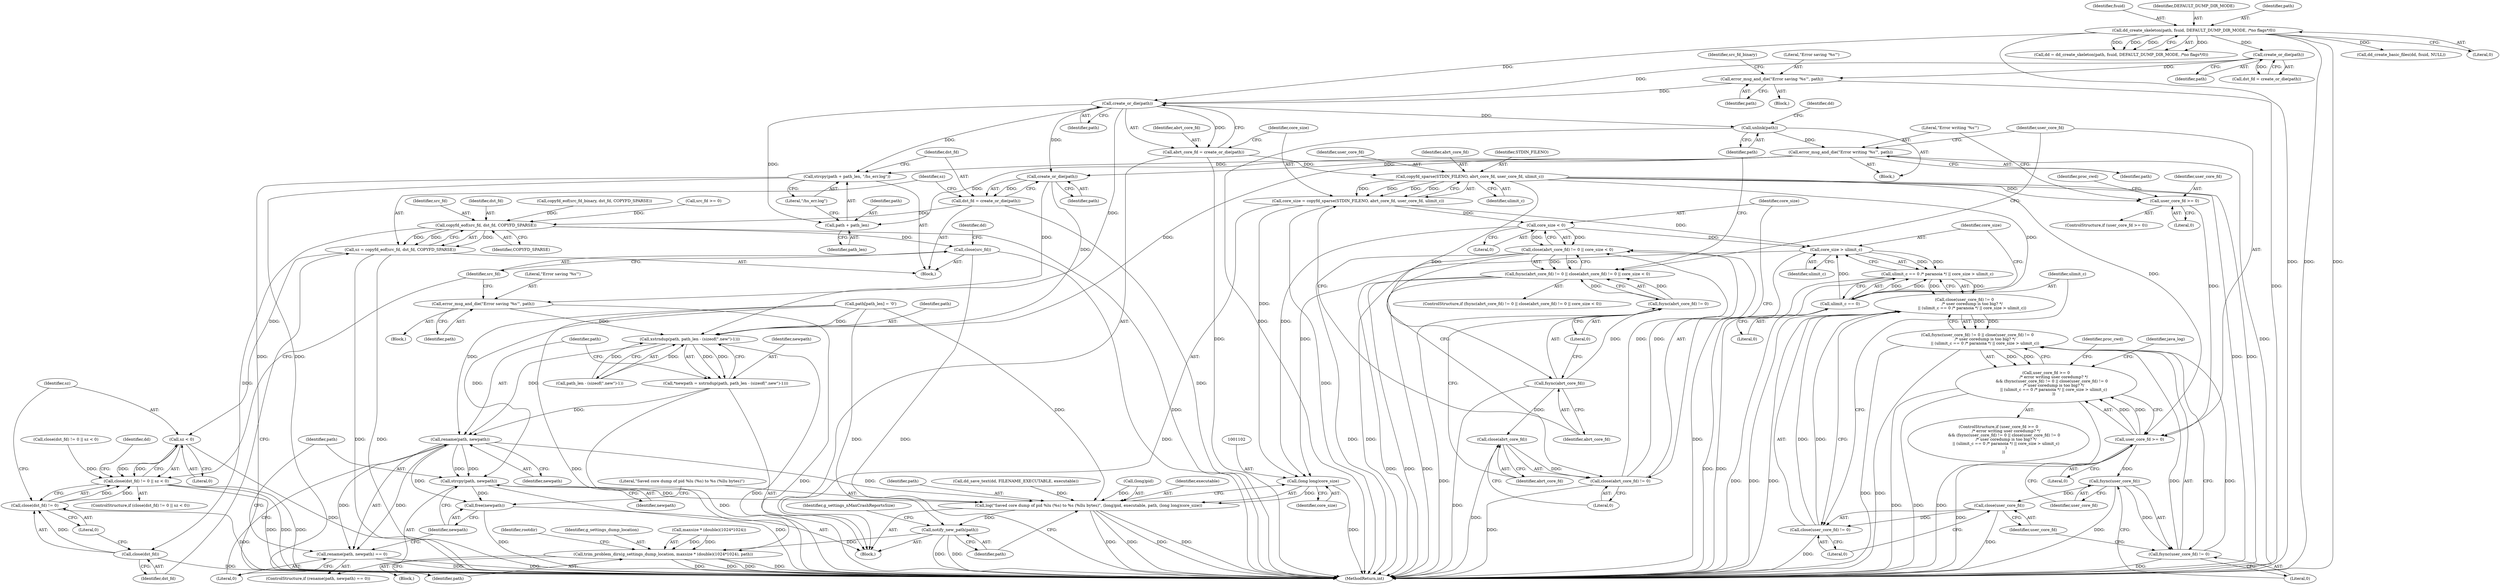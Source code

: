 digraph "0_abrt_8939398b82006ba1fec4ed491339fc075f43fc7c_1@API" {
"1000918" [label="(Call,create_or_die(path))"];
"1000643" [label="(Call,dd_create_skeleton(path, fsuid, DEFAULT_DUMP_DIR_MODE, /*no flags*/0))"];
"1000884" [label="(Call,create_or_die(path))"];
"1000910" [label="(Call,error_msg_and_die(\"Error saving '%s'\", path))"];
"1000916" [label="(Call,abrt_core_fd = create_or_die(path))"];
"1000923" [label="(Call,copyfd_sparse(STDIN_FILENO, abrt_core_fd, user_core_fd, ulimit_c))"];
"1000921" [label="(Call,core_size = copyfd_sparse(STDIN_FILENO, abrt_core_fd, user_core_fd, ulimit_c))"];
"1000939" [label="(Call,core_size < 0)"];
"1000934" [label="(Call,close(abrt_core_fd) != 0 || core_size < 0)"];
"1000929" [label="(Call,fsync(abrt_core_fd) != 0 || close(abrt_core_fd) != 0 || core_size < 0)"];
"1000978" [label="(Call,core_size > ulimit_c)"];
"1000974" [label="(Call,ulimit_c == 0 /* paranoia */ || core_size > ulimit_c)"];
"1000969" [label="(Call,close(user_core_fd) != 0\n            /* user coredump is too big? */\n            || (ulimit_c == 0 /* paranoia */ || core_size > ulimit_c))"];
"1000964" [label="(Call,fsync(user_core_fd) != 0 || close(user_core_fd) != 0\n            /* user coredump is too big? */\n            || (ulimit_c == 0 /* paranoia */ || core_size > ulimit_c))"];
"1000960" [label="(Call,user_core_fd >= 0\n            /* error writing user coredump? */\n         && (fsync(user_core_fd) != 0 || close(user_core_fd) != 0\n            /* user coredump is too big? */\n            || (ulimit_c == 0 /* paranoia */ || core_size > ulimit_c)\n            ))"];
"1001101" [label="(Call,(long long)core_size)"];
"1001094" [label="(Call,log(\"Saved core dump of pid %lu (%s) to %s (%llu bytes)\", (long)pid, executable, path, (long long)core_size))"];
"1001104" [label="(Call,notify_new_path(path))"];
"1001122" [label="(Call,trim_problem_dirs(g_settings_dump_location, maxsize * (double)(1024*1024), path))"];
"1000931" [label="(Call,fsync(abrt_core_fd))"];
"1000930" [label="(Call,fsync(abrt_core_fd) != 0)"];
"1000936" [label="(Call,close(abrt_core_fd))"];
"1000935" [label="(Call,close(abrt_core_fd) != 0)"];
"1000948" [label="(Call,user_core_fd >= 0)"];
"1000961" [label="(Call,user_core_fd >= 0)"];
"1000966" [label="(Call,fsync(user_core_fd))"];
"1000965" [label="(Call,fsync(user_core_fd) != 0)"];
"1000971" [label="(Call,close(user_core_fd))"];
"1000970" [label="(Call,close(user_core_fd) != 0)"];
"1000975" [label="(Call,ulimit_c == 0)"];
"1000943" [label="(Call,unlink(path))"];
"1000956" [label="(Call,error_msg_and_die(\"Error writing '%s'\", path))"];
"1001029" [label="(Call,strcpy(path + path_len, \"/hs_err.log\"))"];
"1001030" [label="(Call,path + path_len)"];
"1001037" [label="(Call,create_or_die(path))"];
"1001035" [label="(Call,dst_fd = create_or_die(path))"];
"1001042" [label="(Call,copyfd_eof(src_fd, dst_fd, COPYFD_SPARSE))"];
"1001040" [label="(Call,sz = copyfd_eof(src_fd, dst_fd, COPYFD_SPARSE))"];
"1001052" [label="(Call,sz < 0)"];
"1001047" [label="(Call,close(dst_fd) != 0 || sz < 0)"];
"1001049" [label="(Call,close(dst_fd))"];
"1001048" [label="(Call,close(dst_fd) != 0)"];
"1001061" [label="(Call,close(src_fd))"];
"1001058" [label="(Call,error_msg_and_die(\"Error saving '%s'\", path))"];
"1001075" [label="(Call,xstrndup(path, path_len - (sizeof(\".new\")-1)))"];
"1001073" [label="(Call,*newpath = xstrndup(path, path_len - (sizeof(\".new\")-1)))"];
"1001085" [label="(Call,rename(path, newpath))"];
"1001084" [label="(Call,rename(path, newpath) == 0)"];
"1001089" [label="(Call,strcpy(path, newpath))"];
"1001092" [label="(Call,free(newpath))"];
"1000884" [label="(Call,create_or_die(path))"];
"1000948" [label="(Call,user_core_fd >= 0)"];
"1000949" [label="(Identifier,user_core_fd)"];
"1001058" [label="(Call,error_msg_and_die(\"Error saving '%s'\", path))"];
"1001092" [label="(Call,free(newpath))"];
"1000978" [label="(Call,core_size > ulimit_c)"];
"1000963" [label="(Literal,0)"];
"1000980" [label="(Identifier,ulimit_c)"];
"1000935" [label="(Call,close(abrt_core_fd) != 0)"];
"1000933" [label="(Literal,0)"];
"1000641" [label="(Call,dd = dd_create_skeleton(path, fsuid, DEFAULT_DUMP_DIR_MODE, /*no flags*/0))"];
"1000938" [label="(Literal,0)"];
"1001051" [label="(Literal,0)"];
"1001228" [label="(MethodReturn,int)"];
"1001103" [label="(Identifier,core_size)"];
"1000650" [label="(Block,)"];
"1001036" [label="(Identifier,dst_fd)"];
"1000882" [label="(Call,dst_fd = create_or_die(path))"];
"1001028" [label="(Block,)"];
"1000964" [label="(Call,fsync(user_core_fd) != 0 || close(user_core_fd) != 0\n            /* user coredump is too big? */\n            || (ulimit_c == 0 /* paranoia */ || core_size > ulimit_c))"];
"1001083" [label="(ControlStructure,if (rename(path, newpath) == 0))"];
"1000975" [label="(Call,ulimit_c == 0)"];
"1000976" [label="(Identifier,ulimit_c)"];
"1001099" [label="(Identifier,executable)"];
"1001053" [label="(Identifier,sz)"];
"1000962" [label="(Identifier,user_core_fd)"];
"1001049" [label="(Call,close(dst_fd))"];
"1000645" [label="(Identifier,fsuid)"];
"1000940" [label="(Identifier,core_size)"];
"1001091" [label="(Identifier,newpath)"];
"1000968" [label="(Literal,0)"];
"1001088" [label="(Literal,0)"];
"1000917" [label="(Identifier,abrt_core_fd)"];
"1001073" [label="(Call,*newpath = xstrndup(path, path_len - (sizeof(\".new\")-1)))"];
"1001087" [label="(Identifier,newpath)"];
"1000971" [label="(Call,close(user_core_fd))"];
"1000967" [label="(Identifier,user_core_fd)"];
"1001131" [label="(Identifier,path)"];
"1001025" [label="(Call,src_fd >= 0)"];
"1000929" [label="(Call,fsync(abrt_core_fd) != 0 || close(abrt_core_fd) != 0 || core_size < 0)"];
"1000960" [label="(Call,user_core_fd >= 0\n            /* error writing user coredump? */\n         && (fsync(user_core_fd) != 0 || close(user_core_fd) != 0\n            /* user coredump is too big? */\n            || (ulimit_c == 0 /* paranoia */ || core_size > ulimit_c)\n            ))"];
"1000922" [label="(Identifier,core_size)"];
"1000956" [label="(Call,error_msg_and_die(\"Error writing '%s'\", path))"];
"1001076" [label="(Identifier,path)"];
"1000931" [label="(Call,fsync(abrt_core_fd))"];
"1001055" [label="(Block,)"];
"1000969" [label="(Call,close(user_core_fd) != 0\n            /* user coredump is too big? */\n            || (ulimit_c == 0 /* paranoia */ || core_size > ulimit_c))"];
"1001041" [label="(Identifier,sz)"];
"1000656" [label="(Call,dd_create_basic_files(dd, fsuid, NULL))"];
"1001074" [label="(Identifier,newpath)"];
"1001059" [label="(Literal,\"Error saving '%s'\")"];
"1001096" [label="(Call,(long)pid)"];
"1001042" [label="(Call,copyfd_eof(src_fd, dst_fd, COPYFD_SPARSE))"];
"1001050" [label="(Identifier,dst_fd)"];
"1000950" [label="(Literal,0)"];
"1001133" [label="(Identifier,rootdir)"];
"1001077" [label="(Call,path_len - (sizeof(\".new\")-1))"];
"1000930" [label="(Call,fsync(abrt_core_fd) != 0)"];
"1001100" [label="(Identifier,path)"];
"1000961" [label="(Call,user_core_fd >= 0)"];
"1001044" [label="(Identifier,dst_fd)"];
"1000947" [label="(ControlStructure,if (user_core_fd >= 0))"];
"1001067" [label="(Call,path[path_len] = '\0')"];
"1001064" [label="(Identifier,dd)"];
"1000914" [label="(Identifier,src_fd_binary)"];
"1000918" [label="(Call,create_or_die(path))"];
"1001031" [label="(Identifier,path)"];
"1000899" [label="(Call,close(dst_fd) != 0 || sz < 0)"];
"1000926" [label="(Identifier,user_core_fd)"];
"1001048" [label="(Call,close(dst_fd) != 0)"];
"1000646" [label="(Identifier,DEFAULT_DUMP_DIR_MODE)"];
"1001090" [label="(Identifier,path)"];
"1000934" [label="(Call,close(abrt_core_fd) != 0 || core_size < 0)"];
"1001038" [label="(Identifier,path)"];
"1000941" [label="(Literal,0)"];
"1001045" [label="(Identifier,COPYFD_SPARSE)"];
"1001047" [label="(Call,close(dst_fd) != 0 || sz < 0)"];
"1001089" [label="(Call,strcpy(path, newpath))"];
"1000889" [label="(Call,copyfd_eof(src_fd_binary, dst_fd, COPYFD_SPARSE))"];
"1000921" [label="(Call,core_size = copyfd_sparse(STDIN_FILENO, abrt_core_fd, user_core_fd, ulimit_c))"];
"1001062" [label="(Identifier,src_fd)"];
"1001094" [label="(Call,log(\"Saved core dump of pid %lu (%s) to %s (%llu bytes)\", (long)pid, executable, path, (long long)core_size))"];
"1000939" [label="(Call,core_size < 0)"];
"1001108" [label="(Identifier,g_settings_nMaxCrashReportsSize)"];
"1000973" [label="(Literal,0)"];
"1001084" [label="(Call,rename(path, newpath) == 0)"];
"1001122" [label="(Call,trim_problem_dirs(g_settings_dump_location, maxsize * (double)(1024*1024), path))"];
"1000979" [label="(Identifier,core_size)"];
"1000957" [label="(Literal,\"Error writing '%s'\")"];
"1001061" [label="(Call,close(src_fd))"];
"1001057" [label="(Identifier,dd)"];
"1000928" [label="(ControlStructure,if (fsync(abrt_core_fd) != 0 || close(abrt_core_fd) != 0 || core_size < 0))"];
"1001085" [label="(Call,rename(path, newpath))"];
"1001033" [label="(Literal,\"/hs_err.log\")"];
"1000943" [label="(Call,unlink(path))"];
"1001043" [label="(Identifier,src_fd)"];
"1000925" [label="(Identifier,abrt_core_fd)"];
"1000791" [label="(Call,dd_save_text(dd, FILENAME_EXECUTABLE, executable))"];
"1000927" [label="(Identifier,ulimit_c)"];
"1001086" [label="(Identifier,path)"];
"1001093" [label="(Identifier,newpath)"];
"1000984" [label="(Identifier,proc_cwd)"];
"1000958" [label="(Identifier,path)"];
"1001040" [label="(Call,sz = copyfd_eof(src_fd, dst_fd, COPYFD_SPARSE))"];
"1000919" [label="(Identifier,path)"];
"1000944" [label="(Identifier,path)"];
"1001054" [label="(Literal,0)"];
"1001101" [label="(Call,(long long)core_size)"];
"1000965" [label="(Call,fsync(user_core_fd) != 0)"];
"1000970" [label="(Call,close(user_core_fd) != 0)"];
"1001105" [label="(Identifier,path)"];
"1001029" [label="(Call,strcpy(path + path_len, \"/hs_err.log\"))"];
"1000924" [label="(Identifier,STDIN_FILENO)"];
"1001110" [label="(Block,)"];
"1000911" [label="(Literal,\"Error saving '%s'\")"];
"1001046" [label="(ControlStructure,if (close(dst_fd) != 0 || sz < 0))"];
"1000916" [label="(Call,abrt_core_fd = create_or_die(path))"];
"1000972" [label="(Identifier,user_core_fd)"];
"1000977" [label="(Literal,0)"];
"1000932" [label="(Identifier,abrt_core_fd)"];
"1001123" [label="(Identifier,g_settings_dump_location)"];
"1000647" [label="(Literal,0)"];
"1001037" [label="(Call,create_or_die(path))"];
"1000937" [label="(Identifier,abrt_core_fd)"];
"1000644" [label="(Identifier,path)"];
"1001104" [label="(Call,notify_new_path(path))"];
"1000885" [label="(Identifier,path)"];
"1000910" [label="(Call,error_msg_and_die(\"Error saving '%s'\", path))"];
"1001030" [label="(Call,path + path_len)"];
"1000974" [label="(Call,ulimit_c == 0 /* paranoia */ || core_size > ulimit_c)"];
"1001032" [label="(Identifier,path_len)"];
"1000912" [label="(Identifier,path)"];
"1000643" [label="(Call,dd_create_skeleton(path, fsuid, DEFAULT_DUMP_DIR_MODE, /*no flags*/0))"];
"1001052" [label="(Call,sz < 0)"];
"1001035" [label="(Call,dst_fd = create_or_die(path))"];
"1001095" [label="(Literal,\"Saved core dump of pid %lu (%s) to %s (%llu bytes)\")"];
"1000966" [label="(Call,fsync(user_core_fd))"];
"1001075" [label="(Call,xstrndup(path, path_len - (sizeof(\".new\")-1)))"];
"1000946" [label="(Identifier,dd)"];
"1000907" [label="(Block,)"];
"1001124" [label="(Call,maxsize * (double)(1024*1024))"];
"1000923" [label="(Call,copyfd_sparse(STDIN_FILENO, abrt_core_fd, user_core_fd, ulimit_c))"];
"1000990" [label="(Identifier,java_log)"];
"1000942" [label="(Block,)"];
"1001060" [label="(Identifier,path)"];
"1000959" [label="(ControlStructure,if (user_core_fd >= 0\n            /* error writing user coredump? */\n         && (fsync(user_core_fd) != 0 || close(user_core_fd) != 0\n            /* user coredump is too big? */\n            || (ulimit_c == 0 /* paranoia */ || core_size > ulimit_c)\n            )\n        ))"];
"1000953" [label="(Identifier,proc_cwd)"];
"1000936" [label="(Call,close(abrt_core_fd))"];
"1000918" -> "1000916"  [label="AST: "];
"1000918" -> "1000919"  [label="CFG: "];
"1000919" -> "1000918"  [label="AST: "];
"1000916" -> "1000918"  [label="CFG: "];
"1000918" -> "1000916"  [label="DDG: "];
"1000643" -> "1000918"  [label="DDG: "];
"1000884" -> "1000918"  [label="DDG: "];
"1000910" -> "1000918"  [label="DDG: "];
"1000918" -> "1000943"  [label="DDG: "];
"1000918" -> "1001029"  [label="DDG: "];
"1000918" -> "1001030"  [label="DDG: "];
"1000918" -> "1001037"  [label="DDG: "];
"1000918" -> "1001075"  [label="DDG: "];
"1000643" -> "1000641"  [label="AST: "];
"1000643" -> "1000647"  [label="CFG: "];
"1000644" -> "1000643"  [label="AST: "];
"1000645" -> "1000643"  [label="AST: "];
"1000646" -> "1000643"  [label="AST: "];
"1000647" -> "1000643"  [label="AST: "];
"1000641" -> "1000643"  [label="CFG: "];
"1000643" -> "1001228"  [label="DDG: "];
"1000643" -> "1001228"  [label="DDG: "];
"1000643" -> "1001228"  [label="DDG: "];
"1000643" -> "1000641"  [label="DDG: "];
"1000643" -> "1000641"  [label="DDG: "];
"1000643" -> "1000641"  [label="DDG: "];
"1000643" -> "1000641"  [label="DDG: "];
"1000643" -> "1000656"  [label="DDG: "];
"1000643" -> "1000884"  [label="DDG: "];
"1000884" -> "1000882"  [label="AST: "];
"1000884" -> "1000885"  [label="CFG: "];
"1000885" -> "1000884"  [label="AST: "];
"1000882" -> "1000884"  [label="CFG: "];
"1000884" -> "1000882"  [label="DDG: "];
"1000884" -> "1000910"  [label="DDG: "];
"1000910" -> "1000907"  [label="AST: "];
"1000910" -> "1000912"  [label="CFG: "];
"1000911" -> "1000910"  [label="AST: "];
"1000912" -> "1000910"  [label="AST: "];
"1000914" -> "1000910"  [label="CFG: "];
"1000910" -> "1001228"  [label="DDG: "];
"1000916" -> "1000650"  [label="AST: "];
"1000917" -> "1000916"  [label="AST: "];
"1000922" -> "1000916"  [label="CFG: "];
"1000916" -> "1001228"  [label="DDG: "];
"1000916" -> "1000923"  [label="DDG: "];
"1000923" -> "1000921"  [label="AST: "];
"1000923" -> "1000927"  [label="CFG: "];
"1000924" -> "1000923"  [label="AST: "];
"1000925" -> "1000923"  [label="AST: "];
"1000926" -> "1000923"  [label="AST: "];
"1000927" -> "1000923"  [label="AST: "];
"1000921" -> "1000923"  [label="CFG: "];
"1000923" -> "1001228"  [label="DDG: "];
"1000923" -> "1001228"  [label="DDG: "];
"1000923" -> "1000921"  [label="DDG: "];
"1000923" -> "1000921"  [label="DDG: "];
"1000923" -> "1000921"  [label="DDG: "];
"1000923" -> "1000921"  [label="DDG: "];
"1000923" -> "1000931"  [label="DDG: "];
"1000923" -> "1000948"  [label="DDG: "];
"1000923" -> "1000961"  [label="DDG: "];
"1000923" -> "1000975"  [label="DDG: "];
"1000921" -> "1000650"  [label="AST: "];
"1000922" -> "1000921"  [label="AST: "];
"1000932" -> "1000921"  [label="CFG: "];
"1000921" -> "1001228"  [label="DDG: "];
"1000921" -> "1000939"  [label="DDG: "];
"1000921" -> "1000978"  [label="DDG: "];
"1000921" -> "1001101"  [label="DDG: "];
"1000939" -> "1000934"  [label="AST: "];
"1000939" -> "1000941"  [label="CFG: "];
"1000940" -> "1000939"  [label="AST: "];
"1000941" -> "1000939"  [label="AST: "];
"1000934" -> "1000939"  [label="CFG: "];
"1000939" -> "1000934"  [label="DDG: "];
"1000939" -> "1000934"  [label="DDG: "];
"1000939" -> "1000978"  [label="DDG: "];
"1000939" -> "1001101"  [label="DDG: "];
"1000934" -> "1000929"  [label="AST: "];
"1000934" -> "1000935"  [label="CFG: "];
"1000935" -> "1000934"  [label="AST: "];
"1000929" -> "1000934"  [label="CFG: "];
"1000934" -> "1001228"  [label="DDG: "];
"1000934" -> "1001228"  [label="DDG: "];
"1000934" -> "1000929"  [label="DDG: "];
"1000934" -> "1000929"  [label="DDG: "];
"1000935" -> "1000934"  [label="DDG: "];
"1000935" -> "1000934"  [label="DDG: "];
"1000929" -> "1000928"  [label="AST: "];
"1000929" -> "1000930"  [label="CFG: "];
"1000930" -> "1000929"  [label="AST: "];
"1000944" -> "1000929"  [label="CFG: "];
"1000962" -> "1000929"  [label="CFG: "];
"1000929" -> "1001228"  [label="DDG: "];
"1000929" -> "1001228"  [label="DDG: "];
"1000929" -> "1001228"  [label="DDG: "];
"1000930" -> "1000929"  [label="DDG: "];
"1000930" -> "1000929"  [label="DDG: "];
"1000978" -> "1000974"  [label="AST: "];
"1000978" -> "1000980"  [label="CFG: "];
"1000979" -> "1000978"  [label="AST: "];
"1000980" -> "1000978"  [label="AST: "];
"1000974" -> "1000978"  [label="CFG: "];
"1000978" -> "1001228"  [label="DDG: "];
"1000978" -> "1000974"  [label="DDG: "];
"1000978" -> "1000974"  [label="DDG: "];
"1000975" -> "1000978"  [label="DDG: "];
"1000978" -> "1001101"  [label="DDG: "];
"1000974" -> "1000969"  [label="AST: "];
"1000974" -> "1000975"  [label="CFG: "];
"1000975" -> "1000974"  [label="AST: "];
"1000969" -> "1000974"  [label="CFG: "];
"1000974" -> "1001228"  [label="DDG: "];
"1000974" -> "1001228"  [label="DDG: "];
"1000974" -> "1000969"  [label="DDG: "];
"1000974" -> "1000969"  [label="DDG: "];
"1000975" -> "1000974"  [label="DDG: "];
"1000975" -> "1000974"  [label="DDG: "];
"1000969" -> "1000964"  [label="AST: "];
"1000969" -> "1000970"  [label="CFG: "];
"1000970" -> "1000969"  [label="AST: "];
"1000964" -> "1000969"  [label="CFG: "];
"1000969" -> "1001228"  [label="DDG: "];
"1000969" -> "1001228"  [label="DDG: "];
"1000969" -> "1000964"  [label="DDG: "];
"1000969" -> "1000964"  [label="DDG: "];
"1000970" -> "1000969"  [label="DDG: "];
"1000970" -> "1000969"  [label="DDG: "];
"1000964" -> "1000960"  [label="AST: "];
"1000964" -> "1000965"  [label="CFG: "];
"1000965" -> "1000964"  [label="AST: "];
"1000960" -> "1000964"  [label="CFG: "];
"1000964" -> "1001228"  [label="DDG: "];
"1000964" -> "1001228"  [label="DDG: "];
"1000964" -> "1000960"  [label="DDG: "];
"1000964" -> "1000960"  [label="DDG: "];
"1000965" -> "1000964"  [label="DDG: "];
"1000965" -> "1000964"  [label="DDG: "];
"1000960" -> "1000959"  [label="AST: "];
"1000960" -> "1000961"  [label="CFG: "];
"1000961" -> "1000960"  [label="AST: "];
"1000984" -> "1000960"  [label="CFG: "];
"1000990" -> "1000960"  [label="CFG: "];
"1000960" -> "1001228"  [label="DDG: "];
"1000960" -> "1001228"  [label="DDG: "];
"1000960" -> "1001228"  [label="DDG: "];
"1000961" -> "1000960"  [label="DDG: "];
"1000961" -> "1000960"  [label="DDG: "];
"1001101" -> "1001094"  [label="AST: "];
"1001101" -> "1001103"  [label="CFG: "];
"1001102" -> "1001101"  [label="AST: "];
"1001103" -> "1001101"  [label="AST: "];
"1001094" -> "1001101"  [label="CFG: "];
"1001101" -> "1001228"  [label="DDG: "];
"1001101" -> "1001094"  [label="DDG: "];
"1001094" -> "1000650"  [label="AST: "];
"1001095" -> "1001094"  [label="AST: "];
"1001096" -> "1001094"  [label="AST: "];
"1001099" -> "1001094"  [label="AST: "];
"1001100" -> "1001094"  [label="AST: "];
"1001105" -> "1001094"  [label="CFG: "];
"1001094" -> "1001228"  [label="DDG: "];
"1001094" -> "1001228"  [label="DDG: "];
"1001094" -> "1001228"  [label="DDG: "];
"1001094" -> "1001228"  [label="DDG: "];
"1001096" -> "1001094"  [label="DDG: "];
"1000791" -> "1001094"  [label="DDG: "];
"1001085" -> "1001094"  [label="DDG: "];
"1001067" -> "1001094"  [label="DDG: "];
"1001089" -> "1001094"  [label="DDG: "];
"1001094" -> "1001104"  [label="DDG: "];
"1001104" -> "1000650"  [label="AST: "];
"1001104" -> "1001105"  [label="CFG: "];
"1001105" -> "1001104"  [label="AST: "];
"1001108" -> "1001104"  [label="CFG: "];
"1001104" -> "1001228"  [label="DDG: "];
"1001104" -> "1001228"  [label="DDG: "];
"1001067" -> "1001104"  [label="DDG: "];
"1001104" -> "1001122"  [label="DDG: "];
"1001122" -> "1001110"  [label="AST: "];
"1001122" -> "1001131"  [label="CFG: "];
"1001123" -> "1001122"  [label="AST: "];
"1001124" -> "1001122"  [label="AST: "];
"1001131" -> "1001122"  [label="AST: "];
"1001133" -> "1001122"  [label="CFG: "];
"1001122" -> "1001228"  [label="DDG: "];
"1001122" -> "1001228"  [label="DDG: "];
"1001122" -> "1001228"  [label="DDG: "];
"1001122" -> "1001228"  [label="DDG: "];
"1001124" -> "1001122"  [label="DDG: "];
"1001124" -> "1001122"  [label="DDG: "];
"1001067" -> "1001122"  [label="DDG: "];
"1000931" -> "1000930"  [label="AST: "];
"1000931" -> "1000932"  [label="CFG: "];
"1000932" -> "1000931"  [label="AST: "];
"1000933" -> "1000931"  [label="CFG: "];
"1000931" -> "1001228"  [label="DDG: "];
"1000931" -> "1000930"  [label="DDG: "];
"1000931" -> "1000936"  [label="DDG: "];
"1000930" -> "1000933"  [label="CFG: "];
"1000933" -> "1000930"  [label="AST: "];
"1000937" -> "1000930"  [label="CFG: "];
"1000930" -> "1001228"  [label="DDG: "];
"1000936" -> "1000935"  [label="AST: "];
"1000936" -> "1000937"  [label="CFG: "];
"1000937" -> "1000936"  [label="AST: "];
"1000938" -> "1000936"  [label="CFG: "];
"1000936" -> "1001228"  [label="DDG: "];
"1000936" -> "1000935"  [label="DDG: "];
"1000935" -> "1000938"  [label="CFG: "];
"1000938" -> "1000935"  [label="AST: "];
"1000940" -> "1000935"  [label="CFG: "];
"1000935" -> "1001228"  [label="DDG: "];
"1000948" -> "1000947"  [label="AST: "];
"1000948" -> "1000950"  [label="CFG: "];
"1000949" -> "1000948"  [label="AST: "];
"1000950" -> "1000948"  [label="AST: "];
"1000953" -> "1000948"  [label="CFG: "];
"1000957" -> "1000948"  [label="CFG: "];
"1000948" -> "1000961"  [label="DDG: "];
"1000961" -> "1000963"  [label="CFG: "];
"1000962" -> "1000961"  [label="AST: "];
"1000963" -> "1000961"  [label="AST: "];
"1000967" -> "1000961"  [label="CFG: "];
"1000961" -> "1001228"  [label="DDG: "];
"1000961" -> "1000966"  [label="DDG: "];
"1000966" -> "1000965"  [label="AST: "];
"1000966" -> "1000967"  [label="CFG: "];
"1000967" -> "1000966"  [label="AST: "];
"1000968" -> "1000966"  [label="CFG: "];
"1000966" -> "1001228"  [label="DDG: "];
"1000966" -> "1000965"  [label="DDG: "];
"1000966" -> "1000971"  [label="DDG: "];
"1000965" -> "1000968"  [label="CFG: "];
"1000968" -> "1000965"  [label="AST: "];
"1000972" -> "1000965"  [label="CFG: "];
"1000965" -> "1001228"  [label="DDG: "];
"1000971" -> "1000970"  [label="AST: "];
"1000971" -> "1000972"  [label="CFG: "];
"1000972" -> "1000971"  [label="AST: "];
"1000973" -> "1000971"  [label="CFG: "];
"1000971" -> "1001228"  [label="DDG: "];
"1000971" -> "1000970"  [label="DDG: "];
"1000970" -> "1000973"  [label="CFG: "];
"1000973" -> "1000970"  [label="AST: "];
"1000976" -> "1000970"  [label="CFG: "];
"1000970" -> "1001228"  [label="DDG: "];
"1000975" -> "1000977"  [label="CFG: "];
"1000976" -> "1000975"  [label="AST: "];
"1000977" -> "1000975"  [label="AST: "];
"1000979" -> "1000975"  [label="CFG: "];
"1000975" -> "1001228"  [label="DDG: "];
"1000943" -> "1000942"  [label="AST: "];
"1000943" -> "1000944"  [label="CFG: "];
"1000944" -> "1000943"  [label="AST: "];
"1000946" -> "1000943"  [label="CFG: "];
"1000943" -> "1001228"  [label="DDG: "];
"1000943" -> "1000956"  [label="DDG: "];
"1000956" -> "1000942"  [label="AST: "];
"1000956" -> "1000958"  [label="CFG: "];
"1000957" -> "1000956"  [label="AST: "];
"1000958" -> "1000956"  [label="AST: "];
"1000962" -> "1000956"  [label="CFG: "];
"1000956" -> "1001228"  [label="DDG: "];
"1000956" -> "1001029"  [label="DDG: "];
"1000956" -> "1001030"  [label="DDG: "];
"1000956" -> "1001037"  [label="DDG: "];
"1000956" -> "1001075"  [label="DDG: "];
"1001029" -> "1001028"  [label="AST: "];
"1001029" -> "1001033"  [label="CFG: "];
"1001030" -> "1001029"  [label="AST: "];
"1001033" -> "1001029"  [label="AST: "];
"1001036" -> "1001029"  [label="CFG: "];
"1001029" -> "1001228"  [label="DDG: "];
"1001029" -> "1001228"  [label="DDG: "];
"1001030" -> "1001032"  [label="CFG: "];
"1001031" -> "1001030"  [label="AST: "];
"1001032" -> "1001030"  [label="AST: "];
"1001033" -> "1001030"  [label="CFG: "];
"1001037" -> "1001035"  [label="AST: "];
"1001037" -> "1001038"  [label="CFG: "];
"1001038" -> "1001037"  [label="AST: "];
"1001035" -> "1001037"  [label="CFG: "];
"1001037" -> "1001035"  [label="DDG: "];
"1001037" -> "1001058"  [label="DDG: "];
"1001037" -> "1001075"  [label="DDG: "];
"1001035" -> "1001028"  [label="AST: "];
"1001036" -> "1001035"  [label="AST: "];
"1001041" -> "1001035"  [label="CFG: "];
"1001035" -> "1001228"  [label="DDG: "];
"1001035" -> "1001042"  [label="DDG: "];
"1001042" -> "1001040"  [label="AST: "];
"1001042" -> "1001045"  [label="CFG: "];
"1001043" -> "1001042"  [label="AST: "];
"1001044" -> "1001042"  [label="AST: "];
"1001045" -> "1001042"  [label="AST: "];
"1001040" -> "1001042"  [label="CFG: "];
"1001042" -> "1001228"  [label="DDG: "];
"1001042" -> "1001040"  [label="DDG: "];
"1001042" -> "1001040"  [label="DDG: "];
"1001042" -> "1001040"  [label="DDG: "];
"1001025" -> "1001042"  [label="DDG: "];
"1000889" -> "1001042"  [label="DDG: "];
"1001042" -> "1001049"  [label="DDG: "];
"1001042" -> "1001061"  [label="DDG: "];
"1001040" -> "1001028"  [label="AST: "];
"1001041" -> "1001040"  [label="AST: "];
"1001050" -> "1001040"  [label="CFG: "];
"1001040" -> "1001228"  [label="DDG: "];
"1001040" -> "1001228"  [label="DDG: "];
"1001040" -> "1001052"  [label="DDG: "];
"1001052" -> "1001047"  [label="AST: "];
"1001052" -> "1001054"  [label="CFG: "];
"1001053" -> "1001052"  [label="AST: "];
"1001054" -> "1001052"  [label="AST: "];
"1001047" -> "1001052"  [label="CFG: "];
"1001052" -> "1001228"  [label="DDG: "];
"1001052" -> "1001047"  [label="DDG: "];
"1001052" -> "1001047"  [label="DDG: "];
"1001047" -> "1001046"  [label="AST: "];
"1001047" -> "1001048"  [label="CFG: "];
"1001048" -> "1001047"  [label="AST: "];
"1001057" -> "1001047"  [label="CFG: "];
"1001062" -> "1001047"  [label="CFG: "];
"1001047" -> "1001228"  [label="DDG: "];
"1001047" -> "1001228"  [label="DDG: "];
"1001047" -> "1001228"  [label="DDG: "];
"1001048" -> "1001047"  [label="DDG: "];
"1001048" -> "1001047"  [label="DDG: "];
"1000899" -> "1001047"  [label="DDG: "];
"1001049" -> "1001048"  [label="AST: "];
"1001049" -> "1001050"  [label="CFG: "];
"1001050" -> "1001049"  [label="AST: "];
"1001051" -> "1001049"  [label="CFG: "];
"1001049" -> "1001228"  [label="DDG: "];
"1001049" -> "1001048"  [label="DDG: "];
"1001048" -> "1001051"  [label="CFG: "];
"1001051" -> "1001048"  [label="AST: "];
"1001053" -> "1001048"  [label="CFG: "];
"1001048" -> "1001228"  [label="DDG: "];
"1001061" -> "1001028"  [label="AST: "];
"1001061" -> "1001062"  [label="CFG: "];
"1001062" -> "1001061"  [label="AST: "];
"1001064" -> "1001061"  [label="CFG: "];
"1001061" -> "1001228"  [label="DDG: "];
"1001061" -> "1001228"  [label="DDG: "];
"1001058" -> "1001055"  [label="AST: "];
"1001058" -> "1001060"  [label="CFG: "];
"1001059" -> "1001058"  [label="AST: "];
"1001060" -> "1001058"  [label="AST: "];
"1001062" -> "1001058"  [label="CFG: "];
"1001058" -> "1001228"  [label="DDG: "];
"1001058" -> "1001075"  [label="DDG: "];
"1001075" -> "1001073"  [label="AST: "];
"1001075" -> "1001077"  [label="CFG: "];
"1001076" -> "1001075"  [label="AST: "];
"1001077" -> "1001075"  [label="AST: "];
"1001073" -> "1001075"  [label="CFG: "];
"1001075" -> "1001228"  [label="DDG: "];
"1001075" -> "1001073"  [label="DDG: "];
"1001075" -> "1001073"  [label="DDG: "];
"1001067" -> "1001075"  [label="DDG: "];
"1001077" -> "1001075"  [label="DDG: "];
"1001077" -> "1001075"  [label="DDG: "];
"1001075" -> "1001085"  [label="DDG: "];
"1001073" -> "1000650"  [label="AST: "];
"1001074" -> "1001073"  [label="AST: "];
"1001086" -> "1001073"  [label="CFG: "];
"1001073" -> "1001228"  [label="DDG: "];
"1001073" -> "1001085"  [label="DDG: "];
"1001085" -> "1001084"  [label="AST: "];
"1001085" -> "1001087"  [label="CFG: "];
"1001086" -> "1001085"  [label="AST: "];
"1001087" -> "1001085"  [label="AST: "];
"1001088" -> "1001085"  [label="CFG: "];
"1001085" -> "1001084"  [label="DDG: "];
"1001085" -> "1001084"  [label="DDG: "];
"1001067" -> "1001085"  [label="DDG: "];
"1001085" -> "1001089"  [label="DDG: "];
"1001085" -> "1001089"  [label="DDG: "];
"1001085" -> "1001092"  [label="DDG: "];
"1001084" -> "1001083"  [label="AST: "];
"1001084" -> "1001088"  [label="CFG: "];
"1001088" -> "1001084"  [label="AST: "];
"1001090" -> "1001084"  [label="CFG: "];
"1001093" -> "1001084"  [label="CFG: "];
"1001084" -> "1001228"  [label="DDG: "];
"1001084" -> "1001228"  [label="DDG: "];
"1001089" -> "1001083"  [label="AST: "];
"1001089" -> "1001091"  [label="CFG: "];
"1001090" -> "1001089"  [label="AST: "];
"1001091" -> "1001089"  [label="AST: "];
"1001093" -> "1001089"  [label="CFG: "];
"1001089" -> "1001228"  [label="DDG: "];
"1001067" -> "1001089"  [label="DDG: "];
"1001089" -> "1001092"  [label="DDG: "];
"1001092" -> "1000650"  [label="AST: "];
"1001092" -> "1001093"  [label="CFG: "];
"1001093" -> "1001092"  [label="AST: "];
"1001095" -> "1001092"  [label="CFG: "];
"1001092" -> "1001228"  [label="DDG: "];
}
